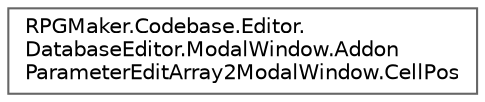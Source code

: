 digraph "クラス階層図"
{
 // LATEX_PDF_SIZE
  bgcolor="transparent";
  edge [fontname=Helvetica,fontsize=10,labelfontname=Helvetica,labelfontsize=10];
  node [fontname=Helvetica,fontsize=10,shape=box,height=0.2,width=0.4];
  rankdir="LR";
  Node0 [id="Node000000",label="RPGMaker.Codebase.Editor.\lDatabaseEditor.ModalWindow.Addon\lParameterEditArray2ModalWindow.CellPos",height=0.2,width=0.4,color="grey40", fillcolor="white", style="filled",URL="$dd/d3f/class_r_p_g_maker_1_1_codebase_1_1_editor_1_1_database_editor_1_1_modal_window_1_1_addon_parameta49701b1e1cb0e4e292418b6ae8062b3.html",tooltip="😁 セル位置"];
}
